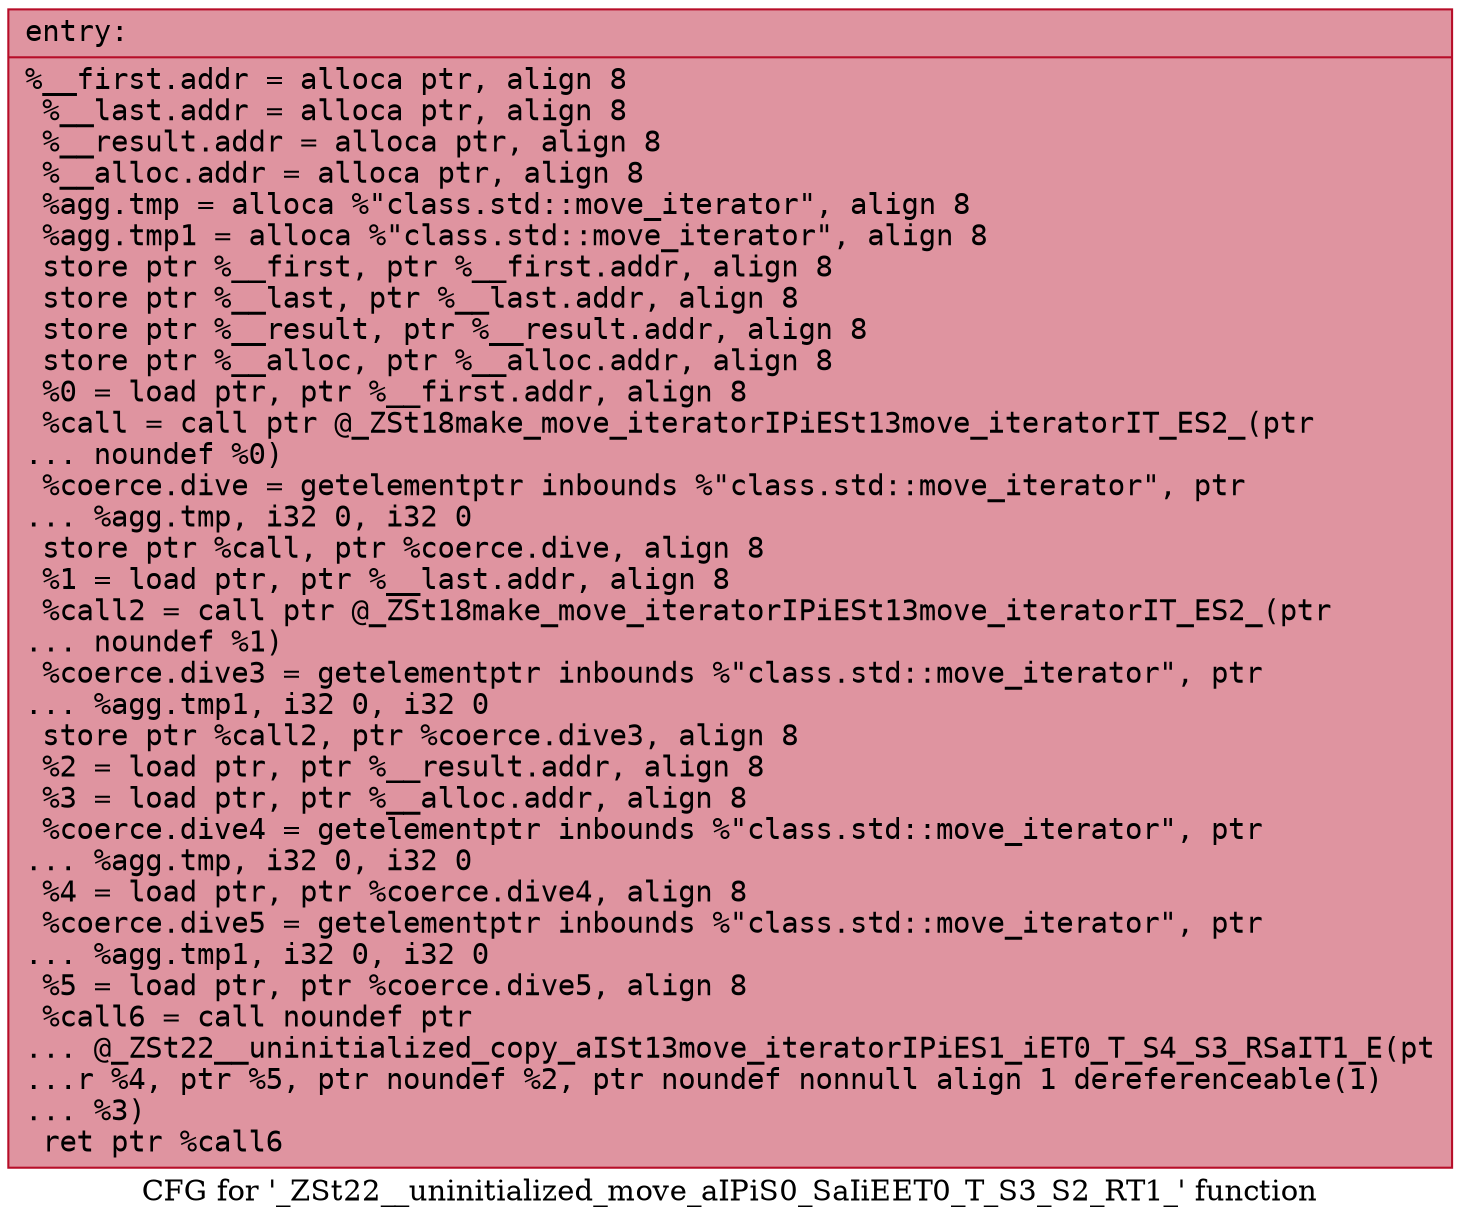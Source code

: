 digraph "CFG for '_ZSt22__uninitialized_move_aIPiS0_SaIiEET0_T_S3_S2_RT1_' function" {
	label="CFG for '_ZSt22__uninitialized_move_aIPiS0_SaIiEET0_T_S3_S2_RT1_' function";

	Node0x5579925656c0 [shape=record,color="#b70d28ff", style=filled, fillcolor="#b70d2870" fontname="Courier",label="{entry:\l|  %__first.addr = alloca ptr, align 8\l  %__last.addr = alloca ptr, align 8\l  %__result.addr = alloca ptr, align 8\l  %__alloc.addr = alloca ptr, align 8\l  %agg.tmp = alloca %\"class.std::move_iterator\", align 8\l  %agg.tmp1 = alloca %\"class.std::move_iterator\", align 8\l  store ptr %__first, ptr %__first.addr, align 8\l  store ptr %__last, ptr %__last.addr, align 8\l  store ptr %__result, ptr %__result.addr, align 8\l  store ptr %__alloc, ptr %__alloc.addr, align 8\l  %0 = load ptr, ptr %__first.addr, align 8\l  %call = call ptr @_ZSt18make_move_iteratorIPiESt13move_iteratorIT_ES2_(ptr\l... noundef %0)\l  %coerce.dive = getelementptr inbounds %\"class.std::move_iterator\", ptr\l... %agg.tmp, i32 0, i32 0\l  store ptr %call, ptr %coerce.dive, align 8\l  %1 = load ptr, ptr %__last.addr, align 8\l  %call2 = call ptr @_ZSt18make_move_iteratorIPiESt13move_iteratorIT_ES2_(ptr\l... noundef %1)\l  %coerce.dive3 = getelementptr inbounds %\"class.std::move_iterator\", ptr\l... %agg.tmp1, i32 0, i32 0\l  store ptr %call2, ptr %coerce.dive3, align 8\l  %2 = load ptr, ptr %__result.addr, align 8\l  %3 = load ptr, ptr %__alloc.addr, align 8\l  %coerce.dive4 = getelementptr inbounds %\"class.std::move_iterator\", ptr\l... %agg.tmp, i32 0, i32 0\l  %4 = load ptr, ptr %coerce.dive4, align 8\l  %coerce.dive5 = getelementptr inbounds %\"class.std::move_iterator\", ptr\l... %agg.tmp1, i32 0, i32 0\l  %5 = load ptr, ptr %coerce.dive5, align 8\l  %call6 = call noundef ptr\l... @_ZSt22__uninitialized_copy_aISt13move_iteratorIPiES1_iET0_T_S4_S3_RSaIT1_E(pt\l...r %4, ptr %5, ptr noundef %2, ptr noundef nonnull align 1 dereferenceable(1)\l... %3)\l  ret ptr %call6\l}"];
}
